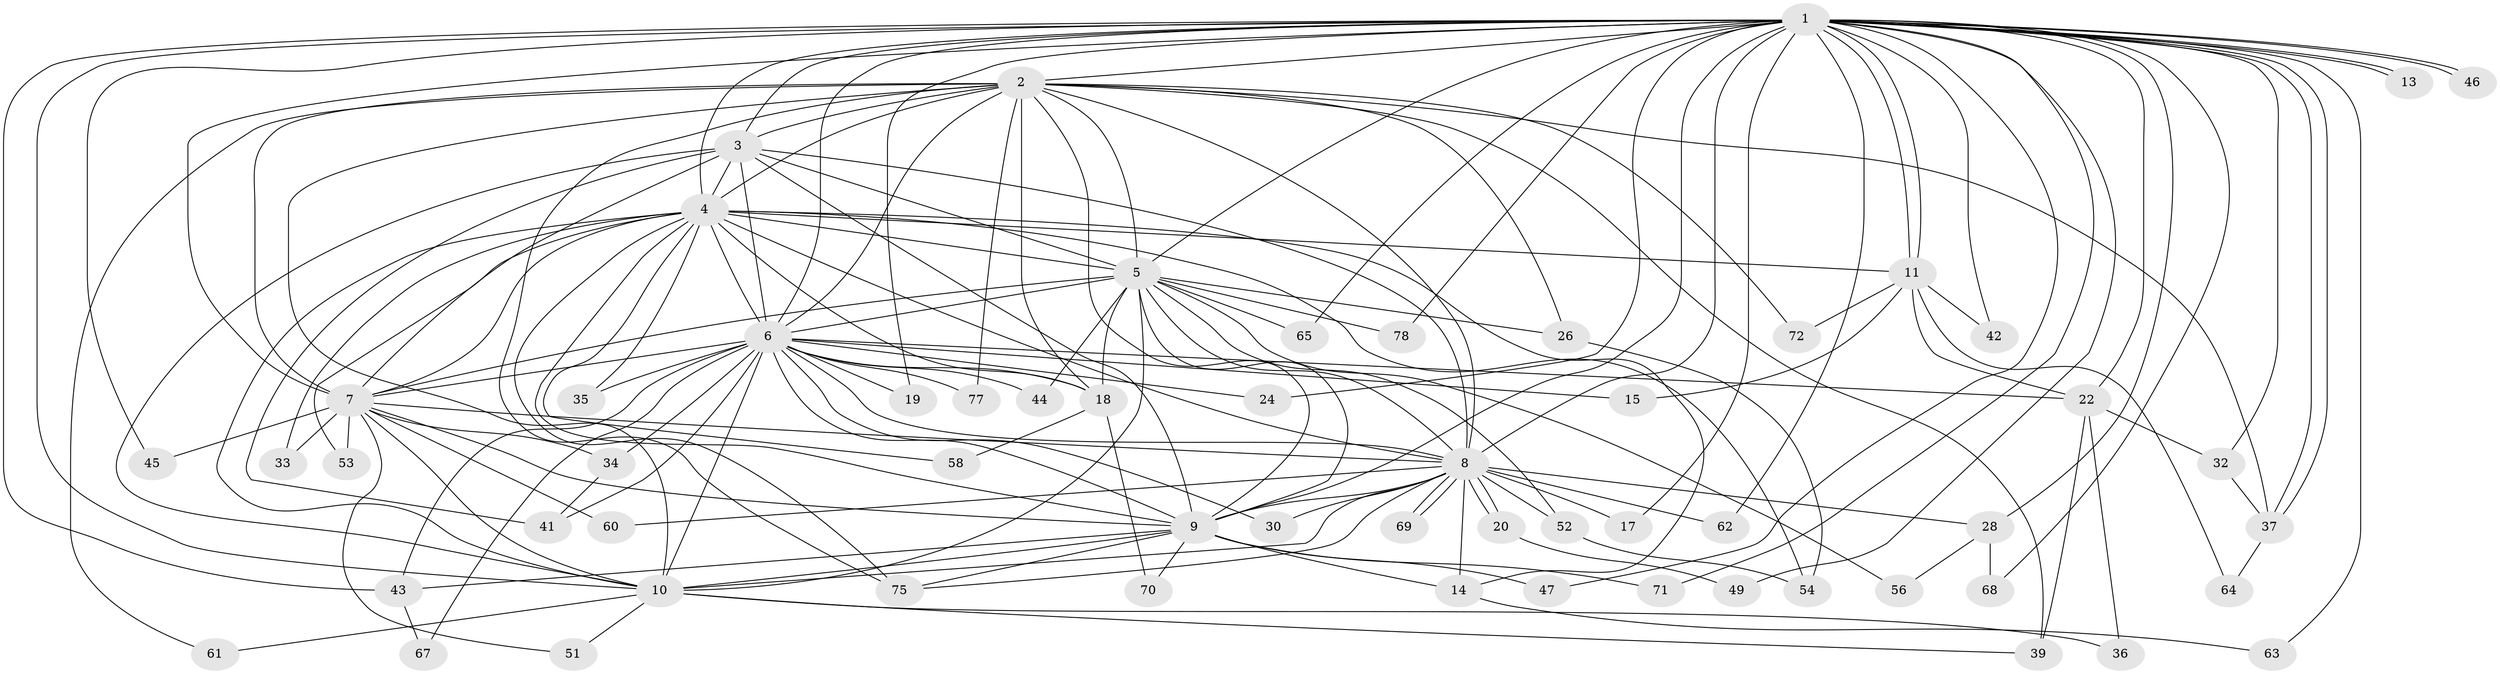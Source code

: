 // original degree distribution, {36: 0.012658227848101266, 16: 0.0379746835443038, 11: 0.012658227848101266, 20: 0.012658227848101266, 22: 0.02531645569620253, 15: 0.02531645569620253, 8: 0.012658227848101266, 3: 0.24050632911392406, 2: 0.5569620253164557, 5: 0.02531645569620253, 4: 0.02531645569620253, 6: 0.012658227848101266}
// Generated by graph-tools (version 1.1) at 2025/10/02/27/25 16:10:57]
// undirected, 59 vertices, 156 edges
graph export_dot {
graph [start="1"]
  node [color=gray90,style=filled];
  1 [super="+25"];
  2 [super="+48"];
  3 [super="+57"];
  4 [super="+16"];
  5 [super="+31"];
  6 [super="+73"];
  7 [super="+21"];
  8 [super="+79"];
  9 [super="+12"];
  10 [super="+59"];
  11 [super="+27"];
  13;
  14 [super="+38"];
  15;
  17;
  18 [super="+29"];
  19;
  20 [super="+74"];
  22 [super="+23"];
  24;
  26 [super="+55"];
  28;
  30;
  32;
  33;
  34;
  35;
  36;
  37 [super="+40"];
  39 [super="+50"];
  41;
  42;
  43 [super="+66"];
  44;
  45;
  46;
  47;
  49;
  51;
  52;
  53;
  54;
  56;
  58;
  60;
  61;
  62;
  63;
  64;
  65;
  67;
  68;
  69;
  70;
  71;
  72;
  75 [super="+76"];
  77;
  78;
  1 -- 2;
  1 -- 3;
  1 -- 4 [weight=2];
  1 -- 5;
  1 -- 6;
  1 -- 7;
  1 -- 8;
  1 -- 9 [weight=2];
  1 -- 10;
  1 -- 11;
  1 -- 11;
  1 -- 13;
  1 -- 13;
  1 -- 17;
  1 -- 19;
  1 -- 24;
  1 -- 28;
  1 -- 32;
  1 -- 37;
  1 -- 37;
  1 -- 42;
  1 -- 43;
  1 -- 45;
  1 -- 46;
  1 -- 46;
  1 -- 47;
  1 -- 49;
  1 -- 62;
  1 -- 63;
  1 -- 65;
  1 -- 68;
  1 -- 71;
  1 -- 78;
  1 -- 22;
  2 -- 3;
  2 -- 4;
  2 -- 5;
  2 -- 6;
  2 -- 7;
  2 -- 8;
  2 -- 9;
  2 -- 10;
  2 -- 18;
  2 -- 26;
  2 -- 61;
  2 -- 75;
  2 -- 77;
  2 -- 72;
  2 -- 37;
  2 -- 39;
  3 -- 4;
  3 -- 5;
  3 -- 6;
  3 -- 7 [weight=2];
  3 -- 8;
  3 -- 9;
  3 -- 10;
  3 -- 41;
  4 -- 5 [weight=2];
  4 -- 6 [weight=2];
  4 -- 7;
  4 -- 8;
  4 -- 9;
  4 -- 10;
  4 -- 14;
  4 -- 18;
  4 -- 33;
  4 -- 35;
  4 -- 53;
  4 -- 54;
  4 -- 58;
  4 -- 75;
  4 -- 11;
  5 -- 6;
  5 -- 7;
  5 -- 8;
  5 -- 9;
  5 -- 10;
  5 -- 26;
  5 -- 52;
  5 -- 56;
  5 -- 65;
  5 -- 78;
  5 -- 44;
  5 -- 18;
  6 -- 7;
  6 -- 8;
  6 -- 9;
  6 -- 10;
  6 -- 15;
  6 -- 19;
  6 -- 22;
  6 -- 24;
  6 -- 30;
  6 -- 34;
  6 -- 35;
  6 -- 41;
  6 -- 43;
  6 -- 44;
  6 -- 67;
  6 -- 18;
  6 -- 77;
  7 -- 8;
  7 -- 9;
  7 -- 10;
  7 -- 33;
  7 -- 34;
  7 -- 45;
  7 -- 51;
  7 -- 53;
  7 -- 60;
  8 -- 9;
  8 -- 10;
  8 -- 14;
  8 -- 17;
  8 -- 20 [weight=2];
  8 -- 20;
  8 -- 28;
  8 -- 30;
  8 -- 52;
  8 -- 60;
  8 -- 62;
  8 -- 69;
  8 -- 69;
  8 -- 75;
  9 -- 10;
  9 -- 47;
  9 -- 70;
  9 -- 71;
  9 -- 14;
  9 -- 43;
  9 -- 75;
  10 -- 36;
  10 -- 39;
  10 -- 51;
  10 -- 61;
  11 -- 15;
  11 -- 22;
  11 -- 42;
  11 -- 64;
  11 -- 72;
  14 -- 63;
  18 -- 70;
  18 -- 58;
  20 -- 49;
  22 -- 32;
  22 -- 36;
  22 -- 39;
  26 -- 54;
  28 -- 56;
  28 -- 68;
  32 -- 37;
  34 -- 41;
  37 -- 64;
  43 -- 67;
  52 -- 54;
}

